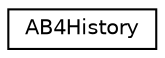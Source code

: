 digraph "Graphical Class Hierarchy"
{
 // LATEX_PDF_SIZE
  edge [fontname="Helvetica",fontsize="10",labelfontname="Helvetica",labelfontsize="10"];
  node [fontname="Helvetica",fontsize="10",shape=record];
  rankdir="LR";
  Node0 [label="AB4History",height=0.2,width=0.4,color="black", fillcolor="white", style="filled",URL="$structpFlow_1_1AB4History.html",tooltip=" "];
}
